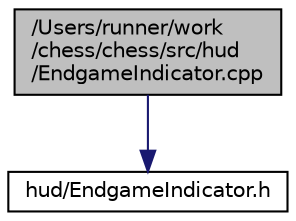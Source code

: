 digraph "/Users/runner/work/chess/chess/src/hud/EndgameIndicator.cpp"
{
 // LATEX_PDF_SIZE
  bgcolor="transparent";
  edge [fontname="Helvetica",fontsize="10",labelfontname="Helvetica",labelfontsize="10"];
  node [fontname="Helvetica",fontsize="10",shape=record];
  Node1 [label="/Users/runner/work\l/chess/chess/src/hud\l/EndgameIndicator.cpp",height=0.2,width=0.4,color="black", fillcolor="grey75", style="filled", fontcolor="black",tooltip=" "];
  Node1 -> Node2 [color="midnightblue",fontsize="10",style="solid",fontname="Helvetica"];
  Node2 [label="hud/EndgameIndicator.h",height=0.2,width=0.4,color="black",URL="$de/d58/EndgameIndicator_8h.html",tooltip=" "];
}
